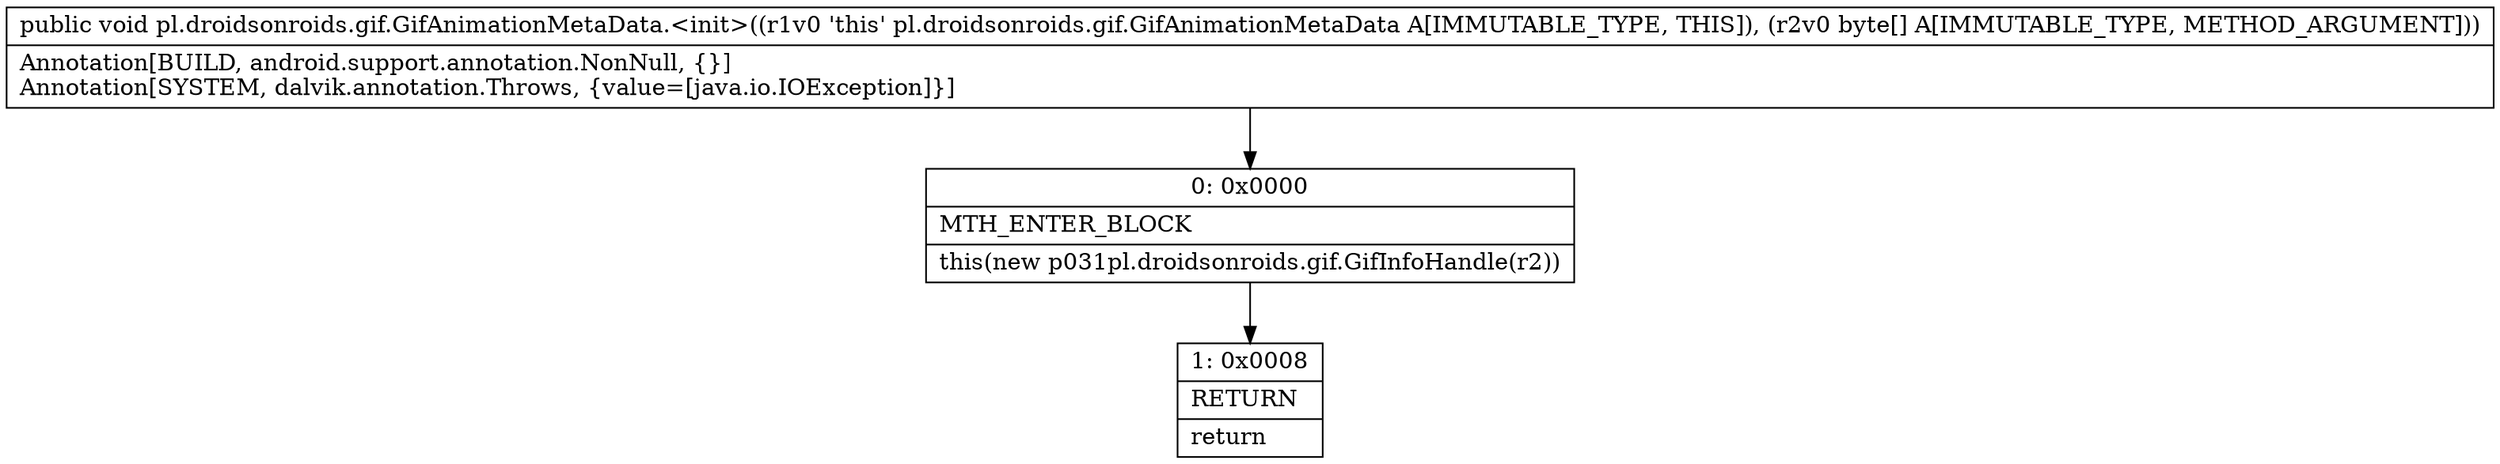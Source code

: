 digraph "CFG forpl.droidsonroids.gif.GifAnimationMetaData.\<init\>([B)V" {
Node_0 [shape=record,label="{0\:\ 0x0000|MTH_ENTER_BLOCK\l|this(new p031pl.droidsonroids.gif.GifInfoHandle(r2))\l}"];
Node_1 [shape=record,label="{1\:\ 0x0008|RETURN\l|return\l}"];
MethodNode[shape=record,label="{public void pl.droidsonroids.gif.GifAnimationMetaData.\<init\>((r1v0 'this' pl.droidsonroids.gif.GifAnimationMetaData A[IMMUTABLE_TYPE, THIS]), (r2v0 byte[] A[IMMUTABLE_TYPE, METHOD_ARGUMENT]))  | Annotation[BUILD, android.support.annotation.NonNull, \{\}]\lAnnotation[SYSTEM, dalvik.annotation.Throws, \{value=[java.io.IOException]\}]\l}"];
MethodNode -> Node_0;
Node_0 -> Node_1;
}

